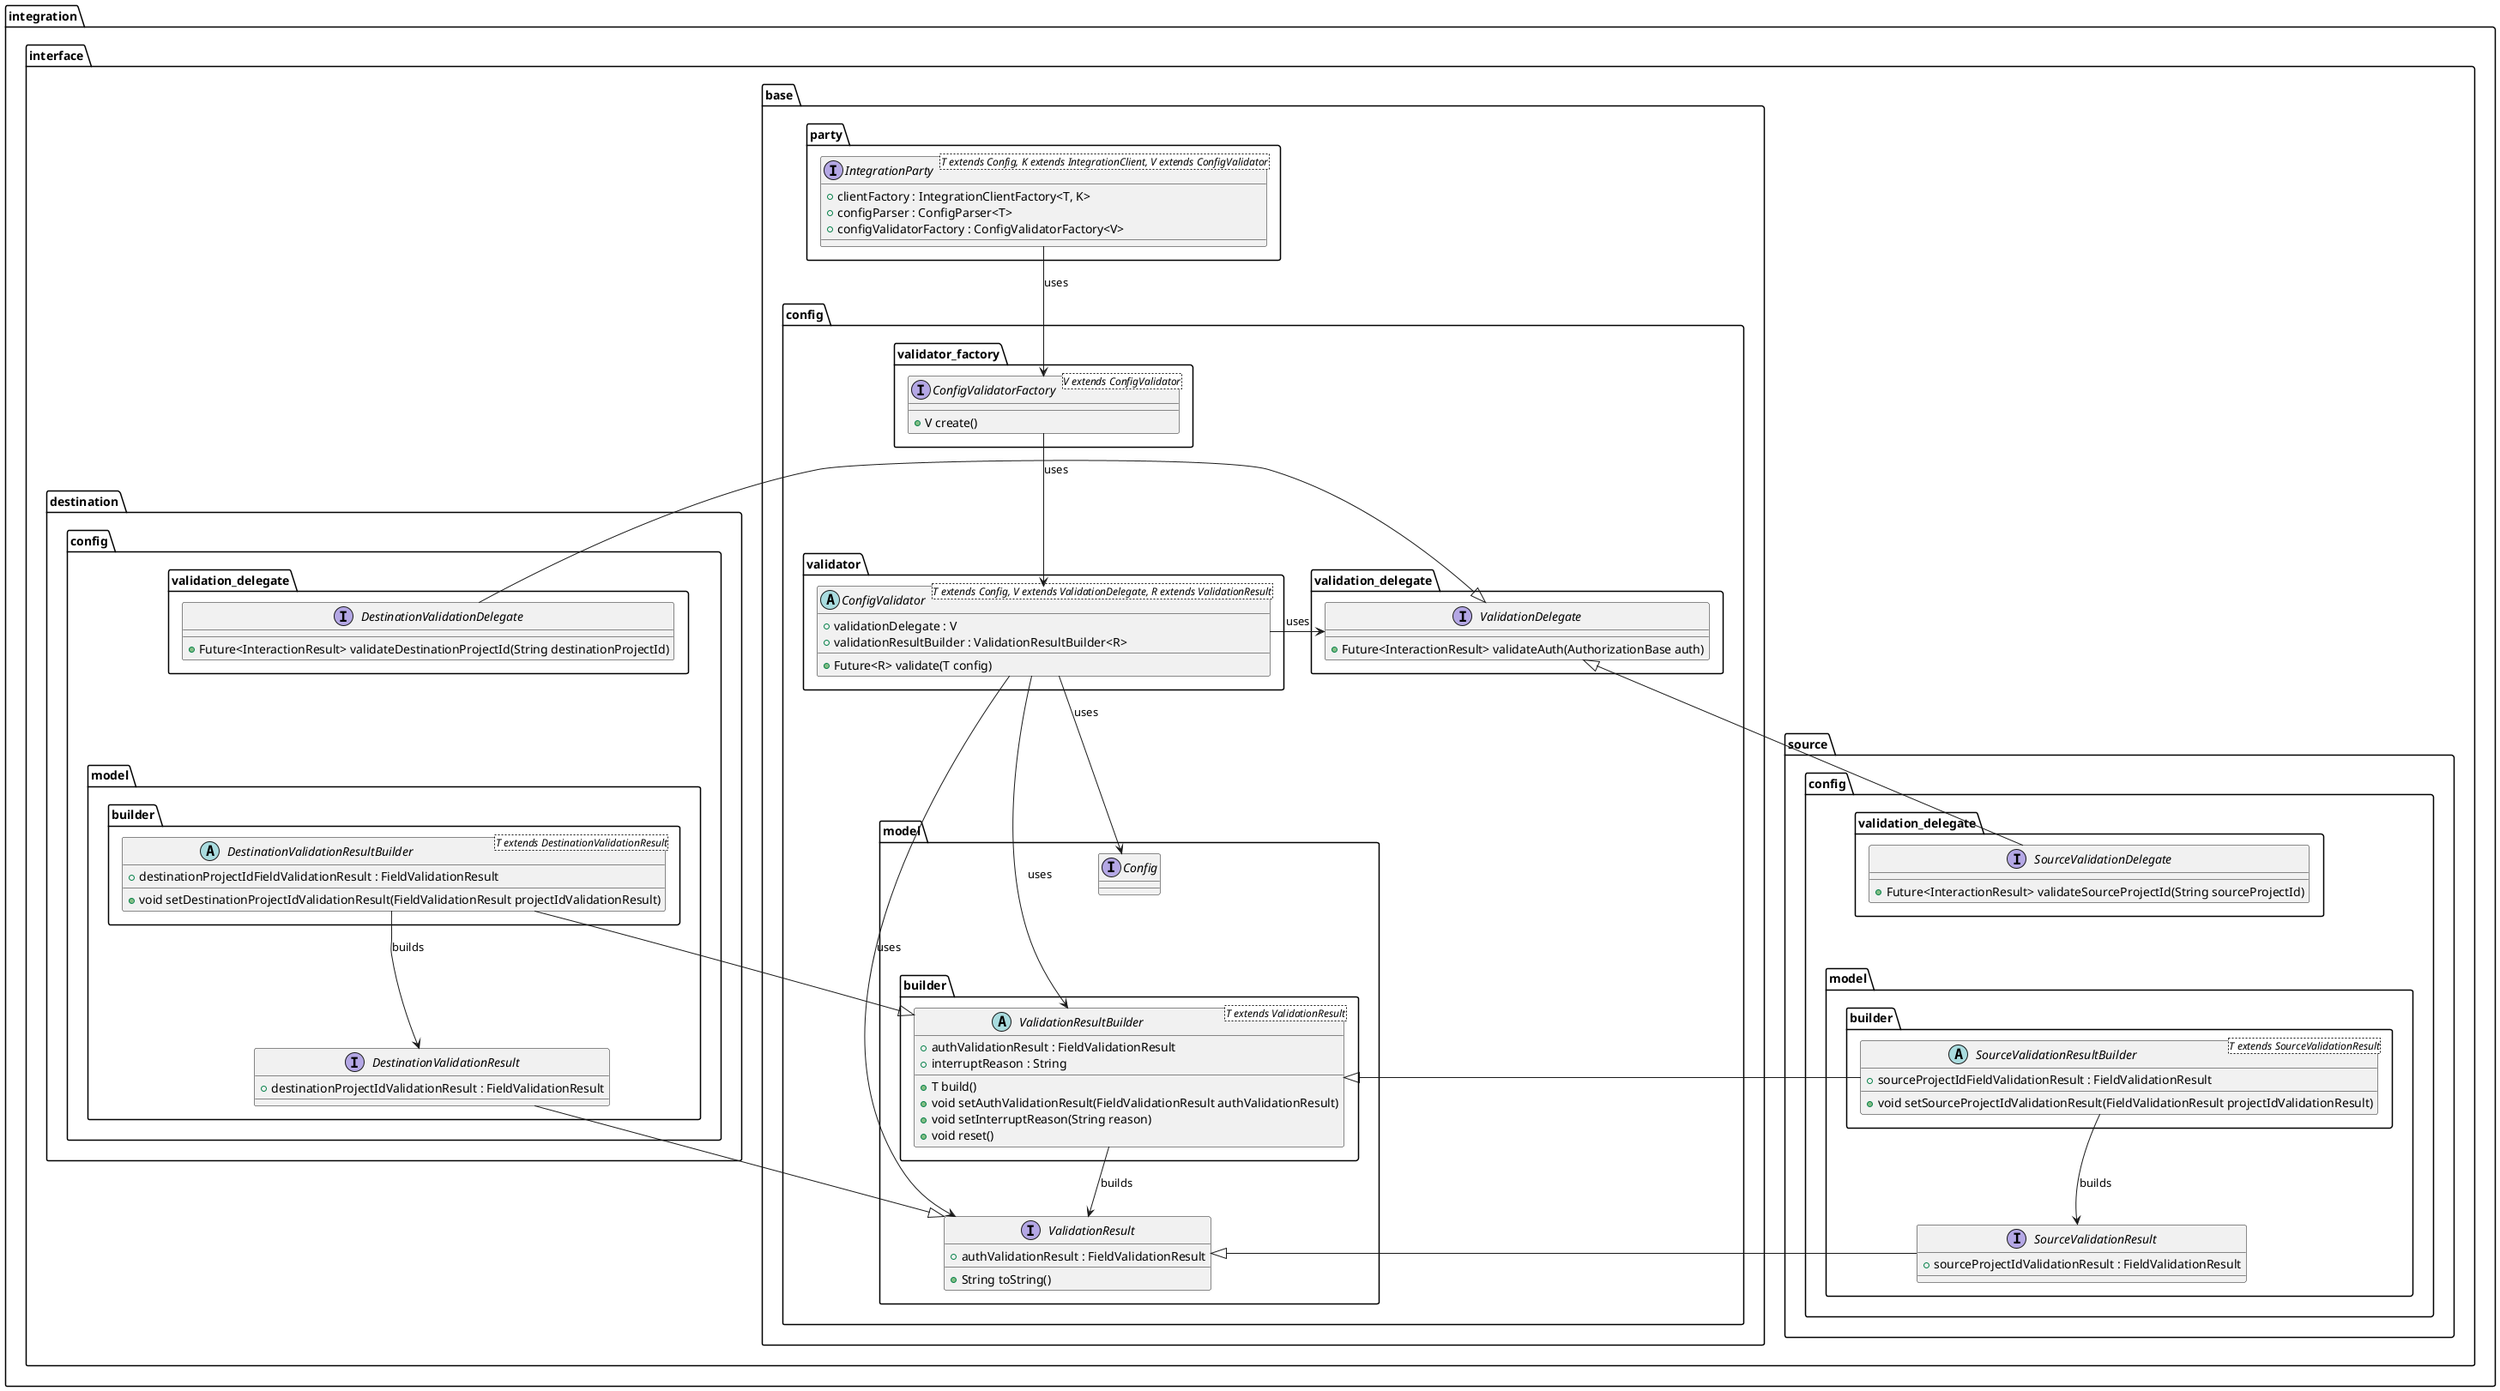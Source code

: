 @startuml ci_integrations_config_validator_class_diagram

    package integration.interface {
        package base {
            package party {
                interface IntegrationParty<T extends Config, K extends IntegrationClient, V extends ConfigValidator> {
                    + clientFactory : IntegrationClientFactory<T, K>
                    + configParser : ConfigParser<T>
                    + configValidatorFactory : ConfigValidatorFactory<V>
                }
            }

            package config {
                package model {
                    interface Config {}

                    package builder {
                        abstract class ValidationResultBuilder<T extends ValidationResult> {
                            + authValidationResult : FieldValidationResult
                            + interruptReason : String

                            + T build()
                            + void setAuthValidationResult(FieldValidationResult authValidationResult)
                            + void setInterruptReason(String reason)
                            + void reset()
                        }
                    }

                    interface ValidationResult {
                        + authValidationResult : FieldValidationResult

                        + String toString()
                    }
                }

                package validator {
                    abstract class ConfigValidator<T extends Config, V extends ValidationDelegate, R extends ValidationResult> {
                        + validationDelegate : V
                        + validationResultBuilder : ValidationResultBuilder<R>

                        + Future<R> validate(T config)
                    }
                }

                package validation_delegate as base_validation_delegate {
                    interface ValidationDelegate {
                        + Future<InteractionResult> validateAuth(AuthorizationBase auth)
                    }
                }

                package validator_factory {
                    interface ConfigValidatorFactory<V extends ConfigValidator> {
                        + V create()
                    }
                }
            }
        }
        
        package source.config {
            package validation_delegate as source_validation_delegate {
                interface SourceValidationDelegate {
                    + Future<InteractionResult> validateSourceProjectId(String sourceProjectId)
                }
            }

            package model as source_model {
                interface SourceValidationResult {
                    + sourceProjectIdValidationResult : FieldValidationResult
                }

                package builder as source_builder {
                    abstract class SourceValidationResultBuilder<T extends SourceValidationResult> {
                        + sourceProjectIdFieldValidationResult : FieldValidationResult

                        + void setSourceProjectIdValidationResult(FieldValidationResult projectIdValidationResult)
                    }
                }
            }
        }

        package destination.config {
            package validation_delegate as destination_validation_delegate {
                interface DestinationValidationDelegate {
                    + Future<InteractionResult> validateDestinationProjectId(String destinationProjectId)
                }
            }

            package model as destination_model {
                interface DestinationValidationResult {
                    + destinationProjectIdValidationResult : FieldValidationResult
                }

                package builder as destination_builder {
                    abstract class DestinationValidationResultBuilder<T extends DestinationValidationResult> {
                        + destinationProjectIdFieldValidationResult : FieldValidationResult

                        + void setDestinationProjectIdValidationResult(FieldValidationResult projectIdValidationResult)
                    }
                }
            }
        }
    }

    IntegrationParty --> ConfigValidatorFactory : uses

    ConfigValidatorFactory --> ConfigValidator : uses

    ConfigValidator -left-> ValidationDelegate : uses
    ConfigValidator --> ValidationResult : uses
    ConfigValidator --> ValidationResultBuilder : uses
    ConfigValidator --> Config : uses

    ValidationResultBuilder --> ValidationResult : builds

    SourceValidationDelegate -left-|> ValidationDelegate
    DestinationValidationDelegate -right-|> ValidationDelegate

    SourceValidationResult -left-|> ValidationResult
    DestinationValidationResult -right-|> ValidationResult

    SourceValidationResultBuilder -left-|> ValidationResultBuilder
    DestinationValidationResultBuilder -right-|> ValidationResultBuilder

    SourceValidationResultBuilder -down-> SourceValidationResult : builds
    DestinationValidationResultBuilder -down-> DestinationValidationResult : builds

    Config -[hidden]down-> ValidationResultBuilder

    DestinationValidationDelegate -[hidden]down-> DestinationValidationResultBuilder
    SourceValidationDelegate -[hidden]down-> SourceValidationResultBuilder

    SourceValidationResultBuilder -[hidden]down-> SourceValidationResult
    DestinationValidationResultBuilder -[hidden]down-> DestinationValidationResult
@enduml
